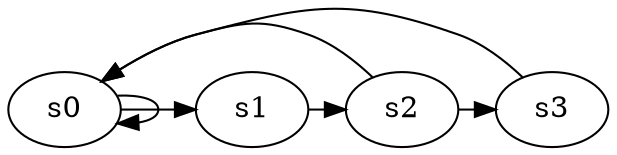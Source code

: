 digraph game_0549_cycle_4 {
    s0 [name="s0", player=1];
    s1 [name="s1", player=0];
    s2 [name="s2", player=0, target=1];
    s3 [name="s3", player=0];

    s0 -> s1 [constraint="!(time % 4 == 0)"];
    s1 -> s2 [constraint="time % 6 == 3"];
    s2 -> s3 [constraint="time % 3 == 0 && !(time % 4 == 0)"];
    s3 -> s0 [constraint="time % 5 == 4"];
    s0 -> s0 [constraint="time % 2 == 0"];
    s2 -> s0 [constraint="time == 12 || time == 13"];
}
